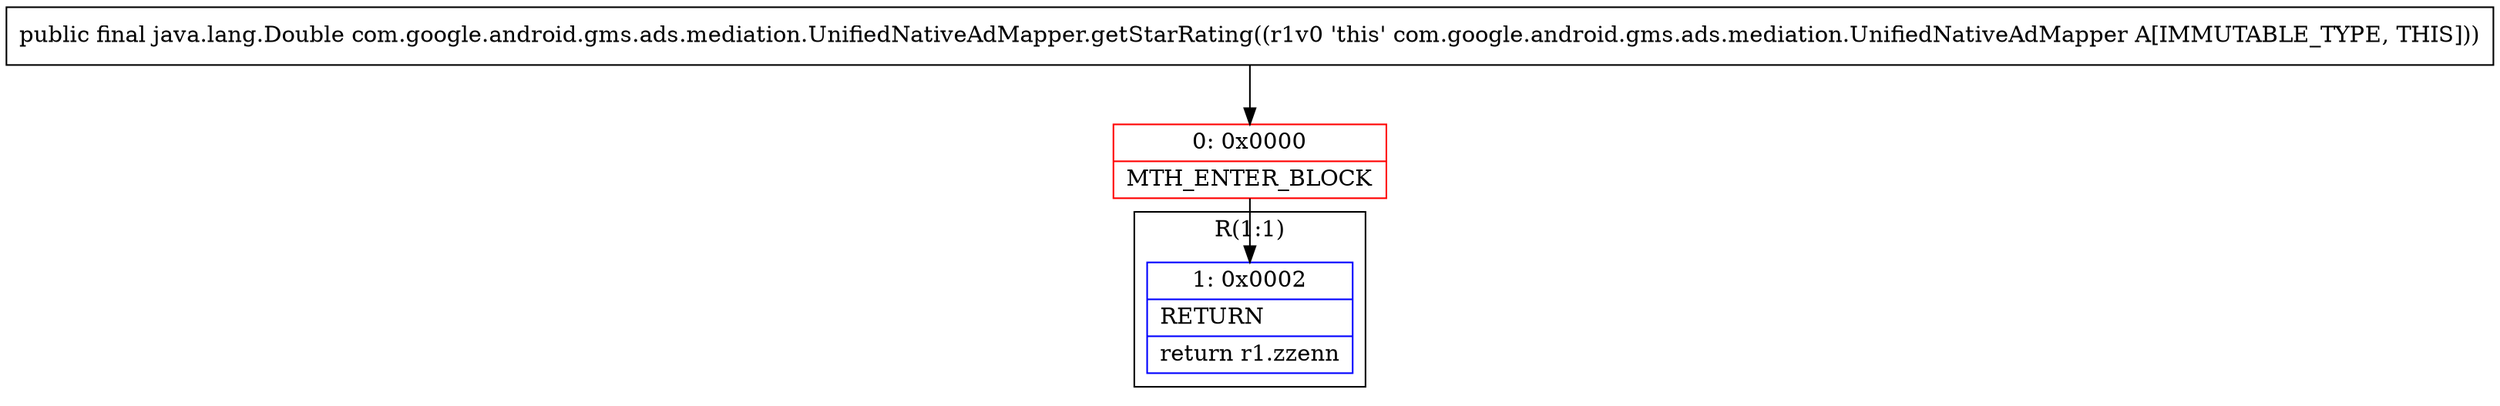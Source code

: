 digraph "CFG forcom.google.android.gms.ads.mediation.UnifiedNativeAdMapper.getStarRating()Ljava\/lang\/Double;" {
subgraph cluster_Region_159593850 {
label = "R(1:1)";
node [shape=record,color=blue];
Node_1 [shape=record,label="{1\:\ 0x0002|RETURN\l|return r1.zzenn\l}"];
}
Node_0 [shape=record,color=red,label="{0\:\ 0x0000|MTH_ENTER_BLOCK\l}"];
MethodNode[shape=record,label="{public final java.lang.Double com.google.android.gms.ads.mediation.UnifiedNativeAdMapper.getStarRating((r1v0 'this' com.google.android.gms.ads.mediation.UnifiedNativeAdMapper A[IMMUTABLE_TYPE, THIS])) }"];
MethodNode -> Node_0;
Node_0 -> Node_1;
}

